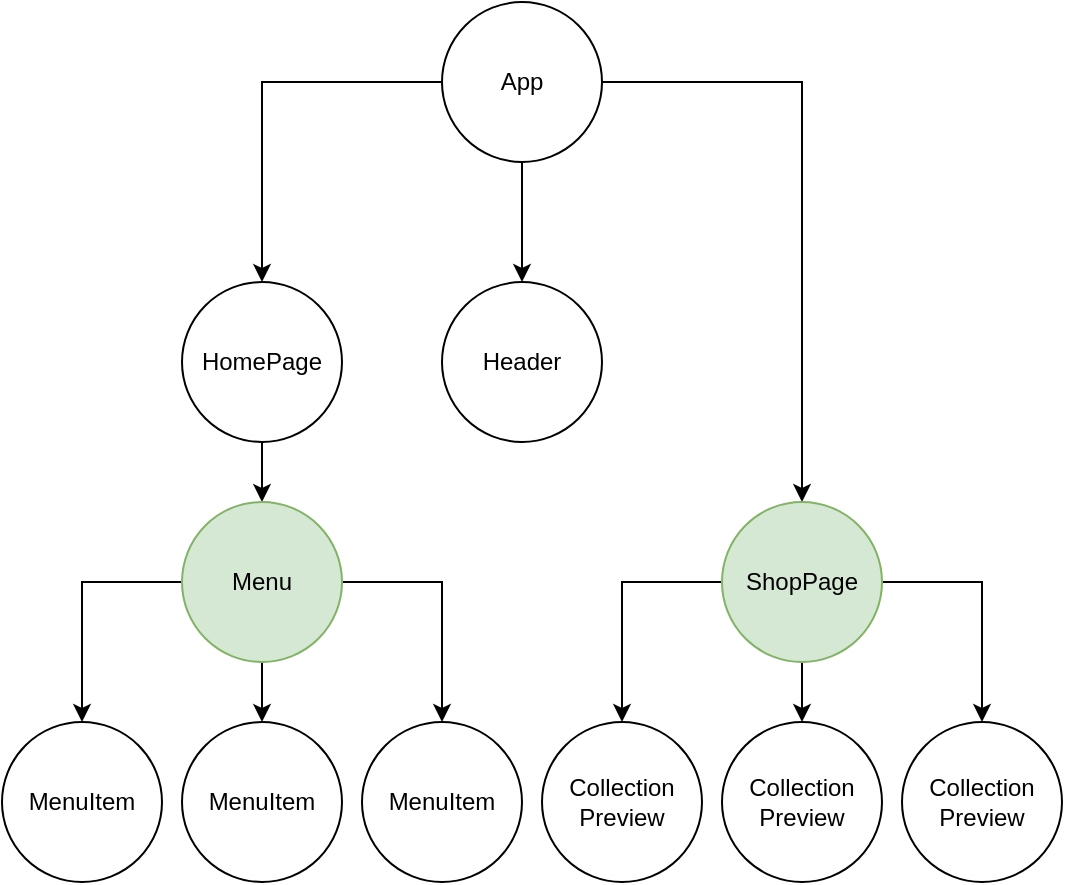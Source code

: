 <mxfile version="21.3.0" type="device">
  <diagram name="Page-1" id="hFuRC-QBSgHIgwPjo1Lk">
    <mxGraphModel dx="1050" dy="587" grid="1" gridSize="10" guides="1" tooltips="1" connect="1" arrows="1" fold="1" page="1" pageScale="1" pageWidth="850" pageHeight="1100" math="0" shadow="0">
      <root>
        <mxCell id="0" />
        <mxCell id="1" parent="0" />
        <mxCell id="1gE5Iu_umKB56UgZcSIF-5" value="" style="edgeStyle=orthogonalEdgeStyle;rounded=0;orthogonalLoop=1;jettySize=auto;html=1;" edge="1" parent="1" source="1gE5Iu_umKB56UgZcSIF-1" target="1gE5Iu_umKB56UgZcSIF-2">
          <mxGeometry relative="1" as="geometry" />
        </mxCell>
        <mxCell id="1gE5Iu_umKB56UgZcSIF-13" style="edgeStyle=orthogonalEdgeStyle;rounded=0;orthogonalLoop=1;jettySize=auto;html=1;entryX=0.5;entryY=0;entryDx=0;entryDy=0;" edge="1" parent="1" source="1gE5Iu_umKB56UgZcSIF-1" target="1gE5Iu_umKB56UgZcSIF-12">
          <mxGeometry relative="1" as="geometry" />
        </mxCell>
        <mxCell id="1gE5Iu_umKB56UgZcSIF-23" value="" style="edgeStyle=orthogonalEdgeStyle;rounded=0;orthogonalLoop=1;jettySize=auto;html=1;" edge="1" parent="1" source="1gE5Iu_umKB56UgZcSIF-1" target="1gE5Iu_umKB56UgZcSIF-22">
          <mxGeometry relative="1" as="geometry" />
        </mxCell>
        <mxCell id="1gE5Iu_umKB56UgZcSIF-1" value="App" style="ellipse;whiteSpace=wrap;html=1;aspect=fixed;" vertex="1" parent="1">
          <mxGeometry x="310" y="80" width="80" height="80" as="geometry" />
        </mxCell>
        <mxCell id="1gE5Iu_umKB56UgZcSIF-6" value="" style="edgeStyle=orthogonalEdgeStyle;rounded=0;orthogonalLoop=1;jettySize=auto;html=1;" edge="1" parent="1" source="1gE5Iu_umKB56UgZcSIF-2" target="1gE5Iu_umKB56UgZcSIF-3">
          <mxGeometry relative="1" as="geometry" />
        </mxCell>
        <mxCell id="1gE5Iu_umKB56UgZcSIF-2" value="HomePage" style="ellipse;whiteSpace=wrap;html=1;aspect=fixed;" vertex="1" parent="1">
          <mxGeometry x="180" y="220" width="80" height="80" as="geometry" />
        </mxCell>
        <mxCell id="1gE5Iu_umKB56UgZcSIF-9" value="" style="edgeStyle=orthogonalEdgeStyle;rounded=0;orthogonalLoop=1;jettySize=auto;html=1;" edge="1" parent="1" source="1gE5Iu_umKB56UgZcSIF-3" target="1gE5Iu_umKB56UgZcSIF-7">
          <mxGeometry relative="1" as="geometry" />
        </mxCell>
        <mxCell id="1gE5Iu_umKB56UgZcSIF-10" style="edgeStyle=orthogonalEdgeStyle;rounded=0;orthogonalLoop=1;jettySize=auto;html=1;" edge="1" parent="1" source="1gE5Iu_umKB56UgZcSIF-3" target="1gE5Iu_umKB56UgZcSIF-4">
          <mxGeometry relative="1" as="geometry" />
        </mxCell>
        <mxCell id="1gE5Iu_umKB56UgZcSIF-11" style="edgeStyle=orthogonalEdgeStyle;rounded=0;orthogonalLoop=1;jettySize=auto;html=1;entryX=0.5;entryY=0;entryDx=0;entryDy=0;" edge="1" parent="1" source="1gE5Iu_umKB56UgZcSIF-3" target="1gE5Iu_umKB56UgZcSIF-8">
          <mxGeometry relative="1" as="geometry" />
        </mxCell>
        <mxCell id="1gE5Iu_umKB56UgZcSIF-3" value="Menu" style="ellipse;whiteSpace=wrap;html=1;aspect=fixed;fillColor=#d5e8d4;strokeColor=#82b366;" vertex="1" parent="1">
          <mxGeometry x="180" y="330" width="80" height="80" as="geometry" />
        </mxCell>
        <mxCell id="1gE5Iu_umKB56UgZcSIF-4" value="MenuItem" style="ellipse;whiteSpace=wrap;html=1;aspect=fixed;" vertex="1" parent="1">
          <mxGeometry x="90" y="440" width="80" height="80" as="geometry" />
        </mxCell>
        <mxCell id="1gE5Iu_umKB56UgZcSIF-7" value="MenuItem" style="ellipse;whiteSpace=wrap;html=1;aspect=fixed;" vertex="1" parent="1">
          <mxGeometry x="180" y="440" width="80" height="80" as="geometry" />
        </mxCell>
        <mxCell id="1gE5Iu_umKB56UgZcSIF-8" value="MenuItem" style="ellipse;whiteSpace=wrap;html=1;aspect=fixed;" vertex="1" parent="1">
          <mxGeometry x="270" y="440" width="80" height="80" as="geometry" />
        </mxCell>
        <mxCell id="1gE5Iu_umKB56UgZcSIF-19" value="" style="edgeStyle=orthogonalEdgeStyle;rounded=0;orthogonalLoop=1;jettySize=auto;html=1;" edge="1" parent="1" source="1gE5Iu_umKB56UgZcSIF-12" target="1gE5Iu_umKB56UgZcSIF-17">
          <mxGeometry relative="1" as="geometry" />
        </mxCell>
        <mxCell id="1gE5Iu_umKB56UgZcSIF-20" style="edgeStyle=orthogonalEdgeStyle;rounded=0;orthogonalLoop=1;jettySize=auto;html=1;" edge="1" parent="1" source="1gE5Iu_umKB56UgZcSIF-12" target="1gE5Iu_umKB56UgZcSIF-14">
          <mxGeometry relative="1" as="geometry" />
        </mxCell>
        <mxCell id="1gE5Iu_umKB56UgZcSIF-21" style="edgeStyle=orthogonalEdgeStyle;rounded=0;orthogonalLoop=1;jettySize=auto;html=1;entryX=0.5;entryY=0;entryDx=0;entryDy=0;" edge="1" parent="1" source="1gE5Iu_umKB56UgZcSIF-12" target="1gE5Iu_umKB56UgZcSIF-18">
          <mxGeometry relative="1" as="geometry" />
        </mxCell>
        <mxCell id="1gE5Iu_umKB56UgZcSIF-12" value="ShopPage" style="ellipse;whiteSpace=wrap;html=1;aspect=fixed;fillColor=#d5e8d4;strokeColor=#82b366;" vertex="1" parent="1">
          <mxGeometry x="450" y="330" width="80" height="80" as="geometry" />
        </mxCell>
        <mxCell id="1gE5Iu_umKB56UgZcSIF-14" value="Collection&lt;br&gt;Preview" style="ellipse;whiteSpace=wrap;html=1;aspect=fixed;" vertex="1" parent="1">
          <mxGeometry x="360" y="440" width="80" height="80" as="geometry" />
        </mxCell>
        <mxCell id="1gE5Iu_umKB56UgZcSIF-17" value="Collection&lt;br&gt;Preview" style="ellipse;whiteSpace=wrap;html=1;aspect=fixed;" vertex="1" parent="1">
          <mxGeometry x="450" y="440" width="80" height="80" as="geometry" />
        </mxCell>
        <mxCell id="1gE5Iu_umKB56UgZcSIF-18" value="Collection&lt;br&gt;Preview" style="ellipse;whiteSpace=wrap;html=1;aspect=fixed;" vertex="1" parent="1">
          <mxGeometry x="540" y="440" width="80" height="80" as="geometry" />
        </mxCell>
        <mxCell id="1gE5Iu_umKB56UgZcSIF-22" value="Header" style="ellipse;whiteSpace=wrap;html=1;aspect=fixed;" vertex="1" parent="1">
          <mxGeometry x="310" y="220" width="80" height="80" as="geometry" />
        </mxCell>
      </root>
    </mxGraphModel>
  </diagram>
</mxfile>
